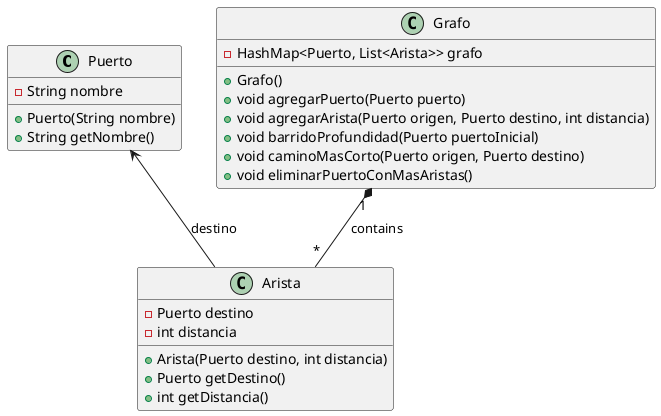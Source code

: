 @startuml

class Puerto {
    - String nombre
    + Puerto(String nombre)
    + String getNombre()
}

class Arista {
    - Puerto destino
    - int distancia
    + Arista(Puerto destino, int distancia)
    + Puerto getDestino()
    + int getDistancia()
}

class Grafo {
    - HashMap<Puerto, List<Arista>> grafo
    + Grafo()
    + void agregarPuerto(Puerto puerto)
    + void agregarArista(Puerto origen, Puerto destino, int distancia)
    + void barridoProfundidad(Puerto puertoInicial)
    + void caminoMasCorto(Puerto origen, Puerto destino)
    + void eliminarPuertoConMasAristas()
}

Puerto <-- Arista : destino
Grafo "1" *-- "*" Arista : contains

@enduml

